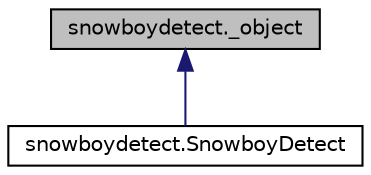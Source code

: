 digraph "snowboydetect._object"
{
  edge [fontname="Helvetica",fontsize="10",labelfontname="Helvetica",labelfontsize="10"];
  node [fontname="Helvetica",fontsize="10",shape=record];
  Node0 [label="snowboydetect._object",height=0.2,width=0.4,color="black", fillcolor="grey75", style="filled", fontcolor="black"];
  Node0 -> Node1 [dir="back",color="midnightblue",fontsize="10",style="solid",fontname="Helvetica"];
  Node1 [label="snowboydetect.SnowboyDetect",height=0.2,width=0.4,color="black", fillcolor="white", style="filled",URL="$classsnowboydetect_1_1SnowboyDetect.html"];
}
